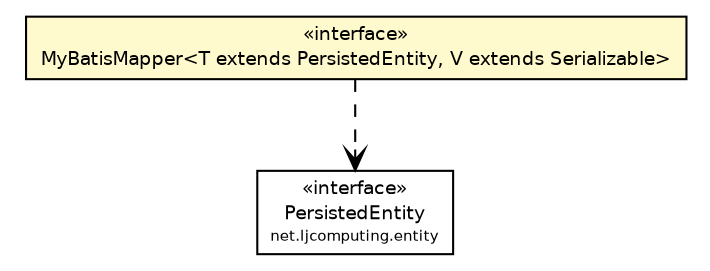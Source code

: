 #!/usr/local/bin/dot
#
# Class diagram 
# Generated by UMLGraph version R5_6 (http://www.umlgraph.org/)
#

digraph G {
	edge [fontname="Helvetica",fontsize=10,labelfontname="Helvetica",labelfontsize=10];
	node [fontname="Helvetica",fontsize=10,shape=plaintext];
	nodesep=0.25;
	ranksep=0.5;
	// net.ljcomputing.entity.PersistedEntity
	c131 [label=<<table title="net.ljcomputing.entity.PersistedEntity" border="0" cellborder="1" cellspacing="0" cellpadding="2" port="p" href="../entity/PersistedEntity.html">
		<tr><td><table border="0" cellspacing="0" cellpadding="1">
<tr><td align="center" balign="center"> &#171;interface&#187; </td></tr>
<tr><td align="center" balign="center"> PersistedEntity </td></tr>
<tr><td align="center" balign="center"><font point-size="7.0"> net.ljcomputing.entity </font></td></tr>
		</table></td></tr>
		</table>>, URL="../entity/PersistedEntity.html", fontname="Helvetica", fontcolor="black", fontsize=9.0];
	// net.ljcomputing.mapper.MyBatisMapper<T extends net.ljcomputing.entity.PersistedEntity, V extends java.io.Serializable>
	c136 [label=<<table title="net.ljcomputing.mapper.MyBatisMapper" border="0" cellborder="1" cellspacing="0" cellpadding="2" port="p" bgcolor="lemonChiffon" href="./MyBatisMapper.html">
		<tr><td><table border="0" cellspacing="0" cellpadding="1">
<tr><td align="center" balign="center"> &#171;interface&#187; </td></tr>
<tr><td align="center" balign="center"> MyBatisMapper&lt;T extends PersistedEntity, V extends Serializable&gt; </td></tr>
		</table></td></tr>
		</table>>, URL="./MyBatisMapper.html", fontname="Helvetica", fontcolor="black", fontsize=9.0];
	// net.ljcomputing.mapper.MyBatisMapper<T extends net.ljcomputing.entity.PersistedEntity, V extends java.io.Serializable> DEPEND net.ljcomputing.entity.PersistedEntity
	c136:p -> c131:p [taillabel="", label="", headlabel="", fontname="Helvetica", fontcolor="black", fontsize=10.0, color="black", arrowhead=open, style=dashed];
}


